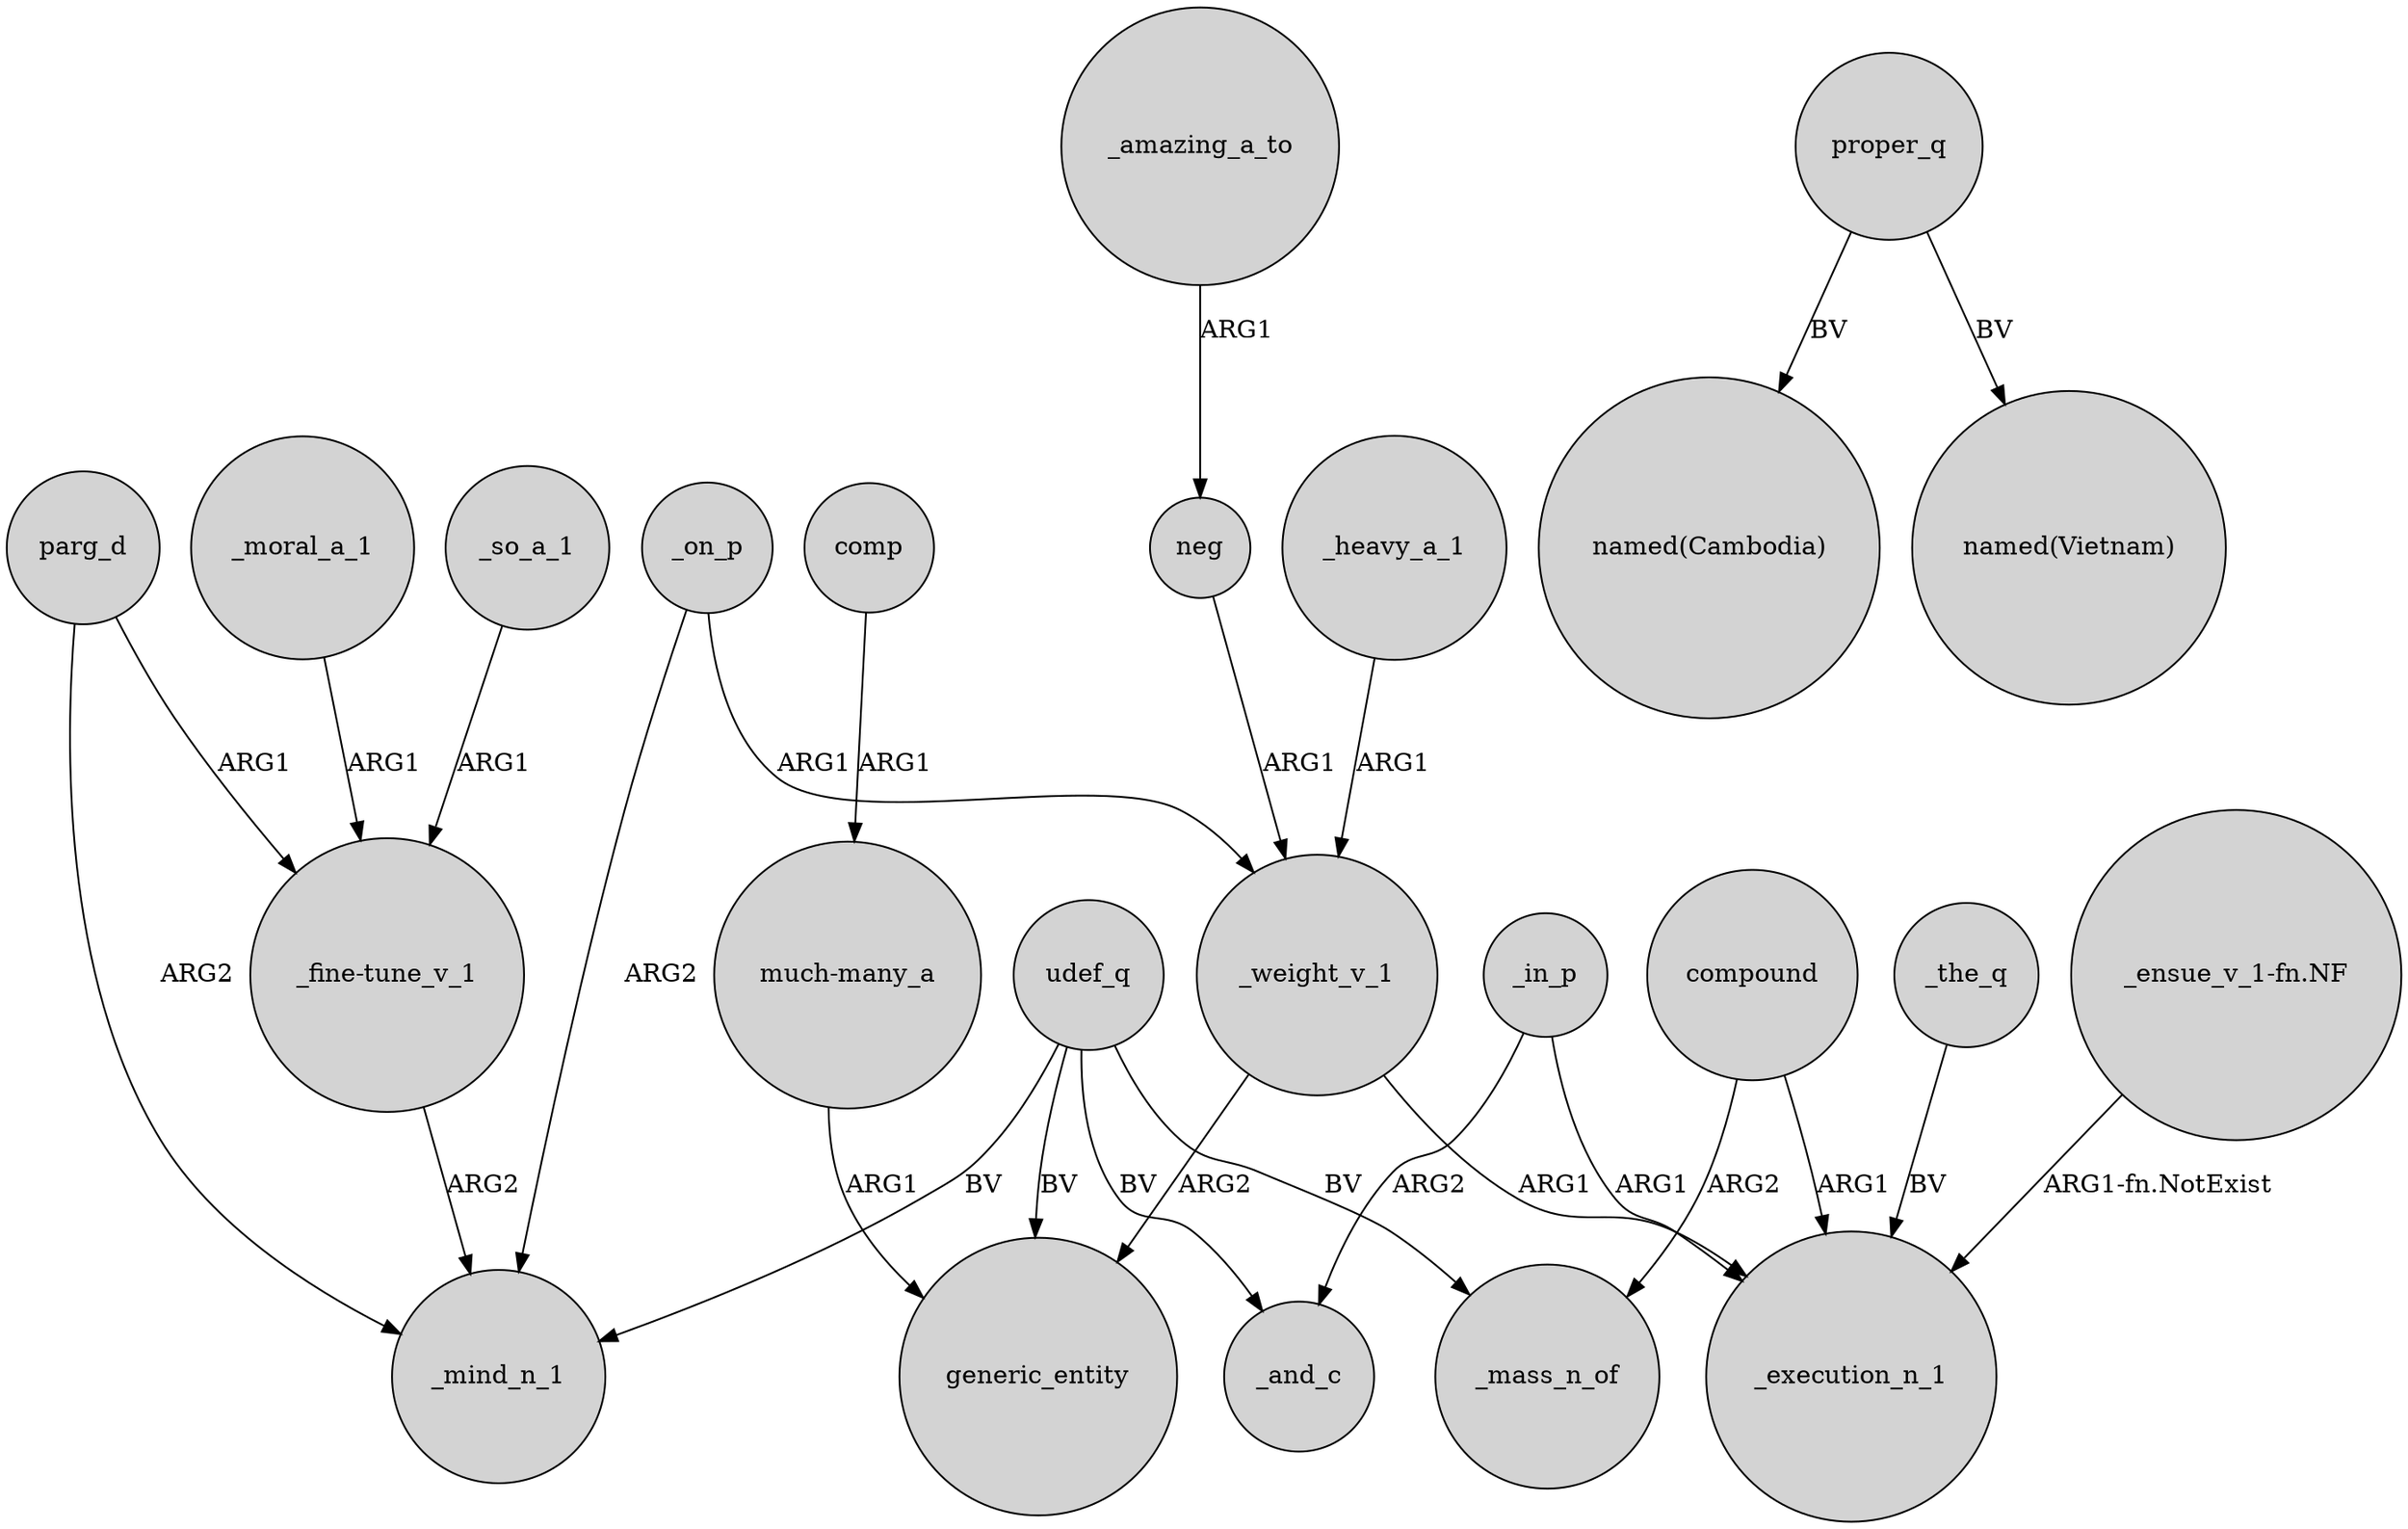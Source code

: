 digraph {
	node [shape=circle style=filled]
	_on_p -> _mind_n_1 [label=ARG2]
	udef_q -> generic_entity [label=BV]
	_so_a_1 -> "_fine-tune_v_1" [label=ARG1]
	_on_p -> _weight_v_1 [label=ARG1]
	"_fine-tune_v_1" -> _mind_n_1 [label=ARG2]
	_moral_a_1 -> "_fine-tune_v_1" [label=ARG1]
	_in_p -> _execution_n_1 [label=ARG1]
	_amazing_a_to -> neg [label=ARG1]
	"much-many_a" -> generic_entity [label=ARG1]
	udef_q -> _mass_n_of [label=BV]
	_weight_v_1 -> _execution_n_1 [label=ARG1]
	compound -> _mass_n_of [label=ARG2]
	parg_d -> _mind_n_1 [label=ARG2]
	comp -> "much-many_a" [label=ARG1]
	compound -> _execution_n_1 [label=ARG1]
	proper_q -> "named(Cambodia)" [label=BV]
	proper_q -> "named(Vietnam)" [label=BV]
	_weight_v_1 -> generic_entity [label=ARG2]
	parg_d -> "_fine-tune_v_1" [label=ARG1]
	udef_q -> _mind_n_1 [label=BV]
	neg -> _weight_v_1 [label=ARG1]
	udef_q -> _and_c [label=BV]
	_in_p -> _and_c [label=ARG2]
	_the_q -> _execution_n_1 [label=BV]
	"_ensue_v_1-fn.NF" -> _execution_n_1 [label="ARG1-fn.NotExist"]
	_heavy_a_1 -> _weight_v_1 [label=ARG1]
}
